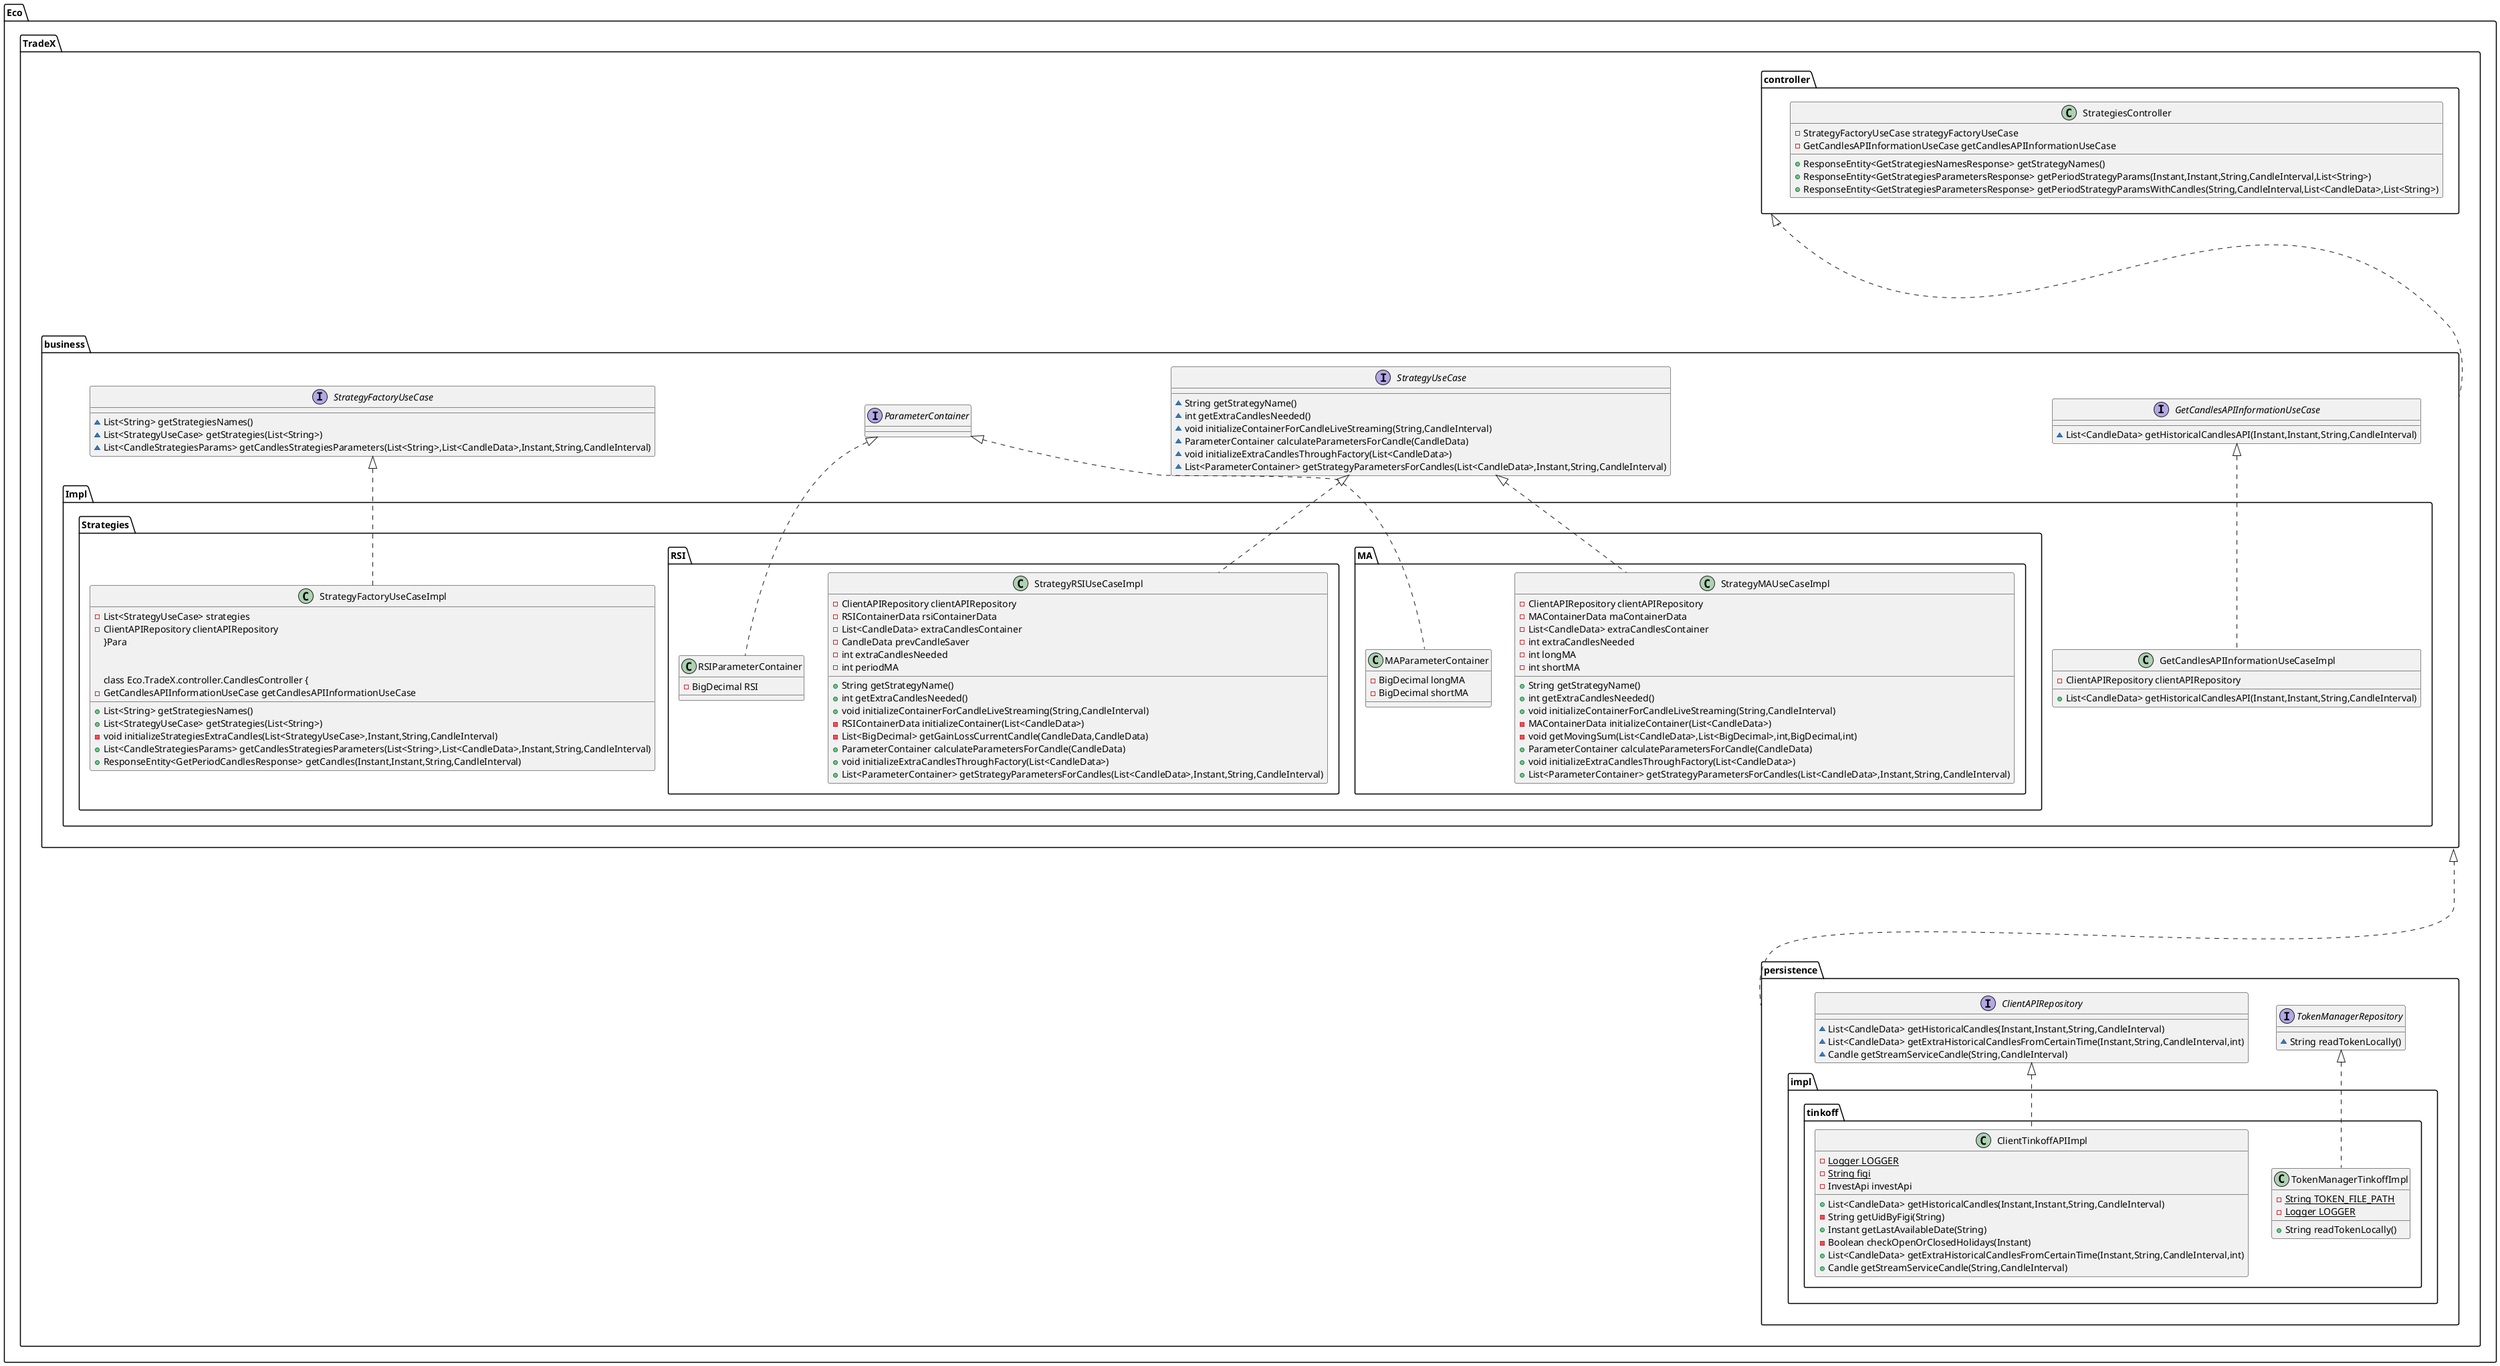 @startuml
class Eco.TradeX.controller.StrategiesController {
- StrategyFactoryUseCase strategyFactoryUseCase
- GetCandlesAPIInformationUseCase getCandlesAPIInformationUseCase
+ ResponseEntity<GetStrategiesNamesResponse> getStrategyNames()
+ ResponseEntity<GetStrategiesParametersResponse> getPeriodStrategyParams(Instant,Instant,String,CandleInterval,List<String>)
+ ResponseEntity<GetStrategiesParametersResponse> getPeriodStrategyParamsWithCandles(String,CandleInterval,List<CandleData>,List<String>)
}


interface Eco.TradeX.business.GetCandlesAPIInformationUseCase {
~ List<CandleData> getHistoricalCandlesAPI(Instant,Instant,String,CandleInterval)
}

class Eco.TradeX.business.Impl.GetCandlesAPIInformationUseCaseImpl {
- ClientAPIRepository clientAPIRepository
+ List<CandleData> getHistoricalCandlesAPI(Instant,Instant,String,CandleInterval)
}


interface Eco.TradeX.business.StrategyUseCase {
~ String getStrategyName()
~ int getExtraCandlesNeeded()
~ void initializeContainerForCandleLiveStreaming(String,CandleInterval)
~ ParameterContainer calculateParametersForCandle(CandleData)
~ void initializeExtraCandlesThroughFactory(List<CandleData>)
~ List<ParameterContainer> getStrategyParametersForCandles(List<CandleData>,Instant,String,CandleInterval)
}

interface Eco.TradeX.business.ParameterContainer {
}

interface Eco.TradeX.persistence.TokenManagerRepository {
~ String readTokenLocally()
}

class Eco.TradeX.persistence.impl.tinkoff.ClientTinkoffAPIImpl {
- {static} Logger LOGGER
- {static} String figi
- InvestApi investApi
+ List<CandleData> getHistoricalCandles(Instant,Instant,String,CandleInterval)
- String getUidByFigi(String)
+ Instant getLastAvailableDate(String)
- Boolean checkOpenOrClosedHolidays(Instant)
+ List<CandleData> getExtraHistoricalCandlesFromCertainTime(Instant,String,CandleInterval,int)
+ Candle getStreamServiceCandle(String,CandleInterval)
}


class Eco.TradeX.persistence.impl.tinkoff.TokenManagerTinkoffImpl {
- {static} String TOKEN_FILE_PATH
- {static} Logger LOGGER
+ String readTokenLocally()
}

class Eco.TradeX.business.Impl.Strategies.MA.MAParameterContainer {
- BigDecimal longMA
- BigDecimal shortMA
}

class Eco.TradeX.business.Impl.Strategies.RSI.RSIParameterContainer {
- BigDecimal RSI
}

class Eco.TradeX.business.Impl.Strategies.StrategyFactoryUseCaseImpl {
- List<StrategyUseCase> strategies
- ClientAPIRepository clientAPIRepository
+ List<String> getStrategiesNames()
+ List<StrategyUseCase> getStrategies(List<String>)
- void initializeStrategiesExtraCandles(List<StrategyUseCase>,Instant,String,CandleInterval)
+ List<CandleStrategiesParams> getCandlesStrategiesParameters(List<String>,List<CandleData>,Instant,String,CandleInterval)
}Para


class Eco.TradeX.controller.CandlesController {
- GetCandlesAPIInformationUseCase getCandlesAPIInformationUseCase
+ ResponseEntity<GetPeriodCandlesResponse> getCandles(Instant,Instant,String,CandleInterval)
}


class Eco.TradeX.business.Impl.Strategies.RSI.StrategyRSIUseCaseImpl {
- ClientAPIRepository clientAPIRepository
- RSIContainerData rsiContainerData
- List<CandleData> extraCandlesContainer
- CandleData prevCandleSaver
- int extraCandlesNeeded
- int periodMA
+ String getStrategyName()
+ int getExtraCandlesNeeded()
+ void initializeContainerForCandleLiveStreaming(String,CandleInterval)
- RSIContainerData initializeContainer(List<CandleData>)
- List<BigDecimal> getGainLossCurrentCandle(CandleData,CandleData)
+ ParameterContainer calculateParametersForCandle(CandleData)
+ void initializeExtraCandlesThroughFactory(List<CandleData>)
+ List<ParameterContainer> getStrategyParametersForCandles(List<CandleData>,Instant,String,CandleInterval)
}


interface Eco.TradeX.persistence.ClientAPIRepository {
~ List<CandleData> getHistoricalCandles(Instant,Instant,String,CandleInterval)
~ List<CandleData> getExtraHistoricalCandlesFromCertainTime(Instant,String,CandleInterval,int)
~ Candle getStreamServiceCandle(String,CandleInterval)
}


class Eco.TradeX.business.Impl.Strategies.MA.StrategyMAUseCaseImpl {
- ClientAPIRepository clientAPIRepository
- MAContainerData maContainerData
- List<CandleData> extraCandlesContainer
- int extraCandlesNeeded
- int longMA
- int shortMA
+ String getStrategyName()
+ int getExtraCandlesNeeded()
+ void initializeContainerForCandleLiveStreaming(String,CandleInterval)
- MAContainerData initializeContainer(List<CandleData>)
- void getMovingSum(List<CandleData>,List<BigDecimal>,int,BigDecimal,int)
+ ParameterContainer calculateParametersForCandle(CandleData)
+ void initializeExtraCandlesThroughFactory(List<CandleData>)
+ List<ParameterContainer> getStrategyParametersForCandles(List<CandleData>,Instant,String,CandleInterval)
}

interface Eco.TradeX.business.StrategyFactoryUseCase {
~ List<String> getStrategiesNames()
~ List<StrategyUseCase> getStrategies(List<String>)
~ List<CandleStrategiesParams> getCandlesStrategiesParameters(List<String>,List<CandleData>,Instant,String,CandleInterval)
}

Eco.TradeX.controller <|..... Eco.TradeX.business
Eco.TradeX.business <|...... Eco.TradeX.persistence

Eco.TradeX.business.GetCandlesAPIInformationUseCase <|.. Eco.TradeX.business.Impl.GetCandlesAPIInformationUseCaseImpl
Eco.TradeX.persistence.ClientAPIRepository <|.. Eco.TradeX.persistence.impl.tinkoff.ClientTinkoffAPIImpl
Eco.TradeX.persistence.TokenManagerRepository <|.. Eco.TradeX.persistence.impl.tinkoff.TokenManagerTinkoffImpl
Eco.TradeX.business.ParameterContainer <|.. Eco.TradeX.business.Impl.Strategies.MA.MAParameterContainer
Eco.TradeX.business.ParameterContainer <|.. Eco.TradeX.business.Impl.Strategies.RSI.RSIParameterContainer
Eco.TradeX.business.StrategyFactoryUseCase <|.. Eco.TradeX.business.Impl.Strategies.StrategyFactoryUseCaseImpl
Eco.TradeX.business.StrategyUseCase <|.. Eco.TradeX.business.Impl.Strategies.RSI.StrategyRSIUseCaseImpl
Eco.TradeX.business.StrategyUseCase <|.. Eco.TradeX.business.Impl.Strategies.MA.StrategyMAUseCaseImpl
@enduml